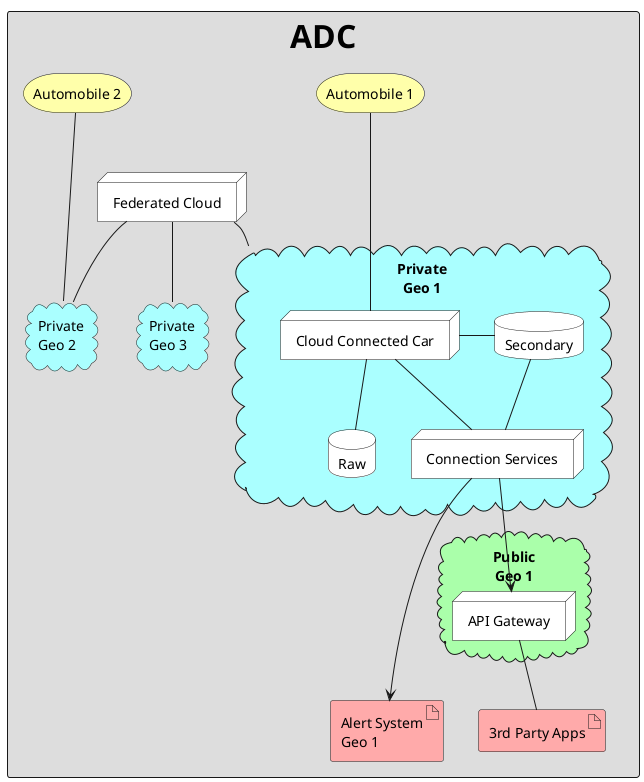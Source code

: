 @startuml

rectangle <size:32>ADC</size> #dddddd {
  storage "Automobile 1" as Car1 #ffffaa
  storage "Automobile 2" as Car2 #ffffaa
  cloud "Private\nGeo 1" as Cloud1 #aaffff {
    node "Connection Services" as CS #ffffff
    node "Cloud Connected Car" as C3 #ffffff
    C3 - CS
    database "Raw" #ffffff
    database "Secondary" #ffffff
    C3 -- Raw
    C3 - Secondary
    Secondary -- CS
  }
  cloud "Private\nGeo 2" as Cloud2 #aaffff {
  }
  cloud "Private\nGeo 3" as Cloud3 #aaffff {
  }
  cloud "Public\nGeo 1" as PG1 #aaffaa {
    node "API Gateway" as AG #ffffff
  }
  CS --> AG
  node "Federated Cloud" as FC #ffffff
  artifact "Alert System\nGeo 1" as AS1 #ffaaaa
  artifact "3rd Party Apps" as PA3 #ffaaaa

  Car1 --- C3
  AG -- PA3
  CS ---> AS1
  Car2 --- Cloud2

  FC -- Cloud1
  FC -- Cloud2
  FC -- Cloud3
}

@enduml
